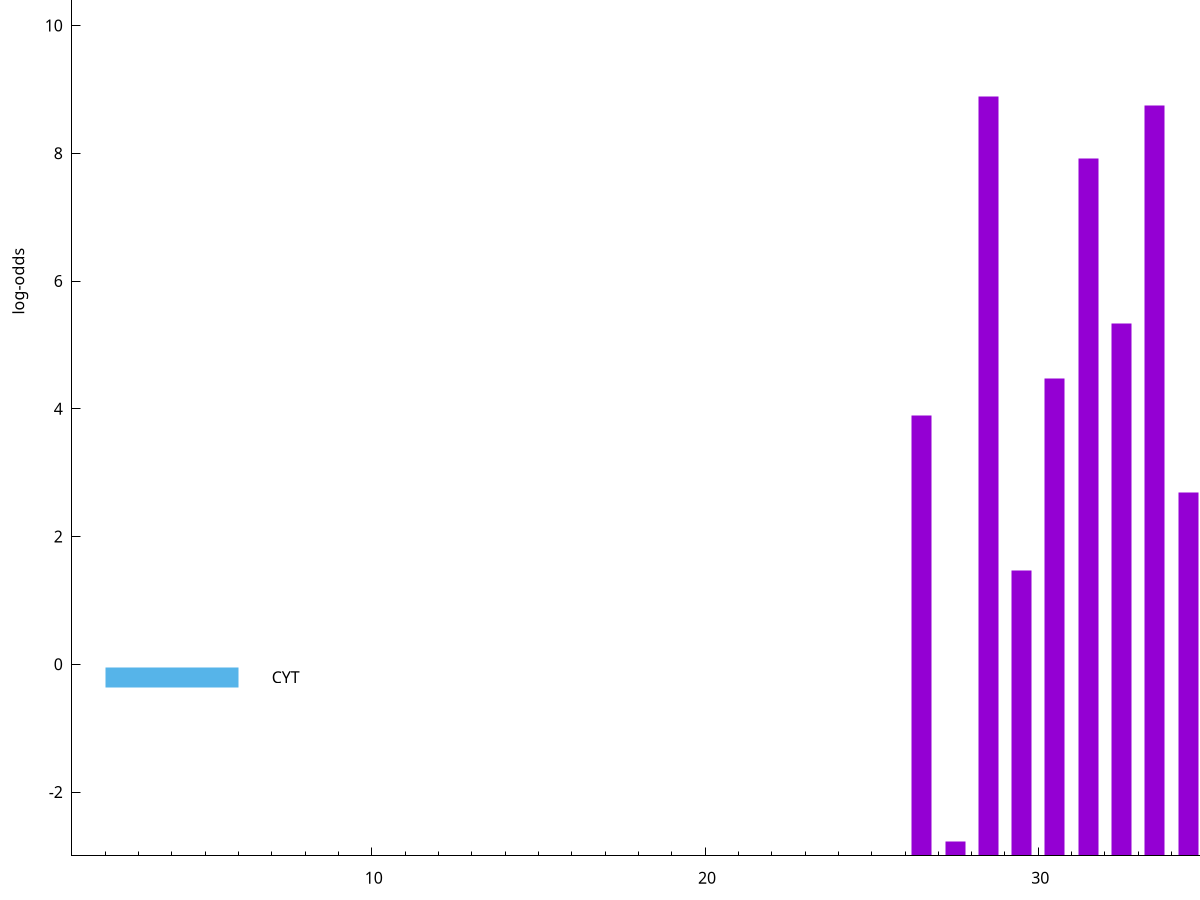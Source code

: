 set title "LipoP predictions for SRR4017833.gff"
set size 2., 1.4
set xrange [1:70] 
set mxtics 10
set yrange [-3:15]
set y2range [0:18]
set ylabel "log-odds"
set term postscript eps color solid "Helvetica" 30
set output "SRR4017833.gff65.eps"
set arrow from 2,12.2181 to 6,12.2181 nohead lt 4 lw 20
set label "TMH" at 7,12.2181
set arrow from 2,11.0024 to 6,11.0024 nohead lt 1 lw 20
set label "SpI" at 7,11.0024
set arrow from 2,-0.200913 to 6,-0.200913 nohead lt 3 lw 20
set label "CYT" at 7,-0.200913
set arrow from 2,12.2181 to 6,12.2181 nohead lt 4 lw 20
set label "TMH" at 7,12.2181
# NOTE: The scores below are the log-odds scores with the threshold
# NOTE: subtracted (a hack to make gnuplot make the histogram all
# NOTE: look nice).
plot "-" axes x1y2 title "" with impulses lt 1 lw 20
36.500000 12.303280
28.500000 11.897390
33.500000 11.754940
31.500000 10.919180
35.500000 10.382900
32.500000 8.333740
30.500000 7.479540
26.500000 6.899360
37.500000 6.472750
34.500000 5.694600
29.500000 4.474060
39.500000 3.554488
38.500000 3.346929
40.500000 2.891945
27.500000 0.219560
e
exit
